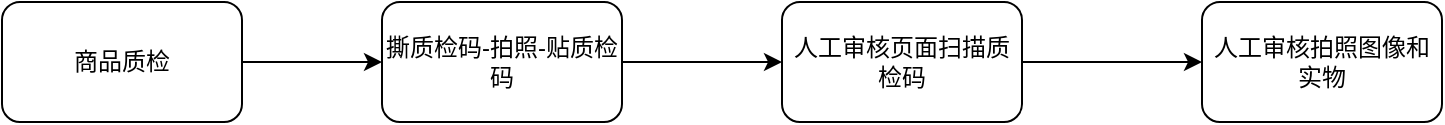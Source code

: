 <mxfile version="20.2.7" type="github">
  <diagram id="D3GTKcPtUlCCe3BEXBpv" name="Page-1">
    <mxGraphModel dx="1422" dy="762" grid="1" gridSize="10" guides="1" tooltips="1" connect="1" arrows="1" fold="1" page="1" pageScale="1" pageWidth="827" pageHeight="1169" math="0" shadow="0">
      <root>
        <mxCell id="0" />
        <mxCell id="1" parent="0" />
        <mxCell id="vZo6IUYXbk9Rqxm83_r6-5" value="" style="edgeStyle=orthogonalEdgeStyle;rounded=0;orthogonalLoop=1;jettySize=auto;html=1;" edge="1" parent="1" source="vZo6IUYXbk9Rqxm83_r6-1" target="vZo6IUYXbk9Rqxm83_r6-2">
          <mxGeometry relative="1" as="geometry" />
        </mxCell>
        <mxCell id="vZo6IUYXbk9Rqxm83_r6-1" value="商品质检" style="rounded=1;whiteSpace=wrap;html=1;" vertex="1" parent="1">
          <mxGeometry x="90" y="240" width="120" height="60" as="geometry" />
        </mxCell>
        <mxCell id="vZo6IUYXbk9Rqxm83_r6-6" value="" style="edgeStyle=orthogonalEdgeStyle;rounded=0;orthogonalLoop=1;jettySize=auto;html=1;" edge="1" parent="1" source="vZo6IUYXbk9Rqxm83_r6-2" target="vZo6IUYXbk9Rqxm83_r6-3">
          <mxGeometry relative="1" as="geometry" />
        </mxCell>
        <mxCell id="vZo6IUYXbk9Rqxm83_r6-2" value="撕质检码-拍照-贴质检码" style="rounded=1;whiteSpace=wrap;html=1;" vertex="1" parent="1">
          <mxGeometry x="280" y="240" width="120" height="60" as="geometry" />
        </mxCell>
        <mxCell id="vZo6IUYXbk9Rqxm83_r6-7" value="" style="edgeStyle=orthogonalEdgeStyle;rounded=0;orthogonalLoop=1;jettySize=auto;html=1;" edge="1" parent="1" source="vZo6IUYXbk9Rqxm83_r6-3" target="vZo6IUYXbk9Rqxm83_r6-4">
          <mxGeometry relative="1" as="geometry" />
        </mxCell>
        <mxCell id="vZo6IUYXbk9Rqxm83_r6-3" value="人工审核页面扫描质检码" style="rounded=1;whiteSpace=wrap;html=1;" vertex="1" parent="1">
          <mxGeometry x="480" y="240" width="120" height="60" as="geometry" />
        </mxCell>
        <mxCell id="vZo6IUYXbk9Rqxm83_r6-4" value="人工审核拍照图像和实物" style="rounded=1;whiteSpace=wrap;html=1;" vertex="1" parent="1">
          <mxGeometry x="690" y="240" width="120" height="60" as="geometry" />
        </mxCell>
      </root>
    </mxGraphModel>
  </diagram>
</mxfile>
